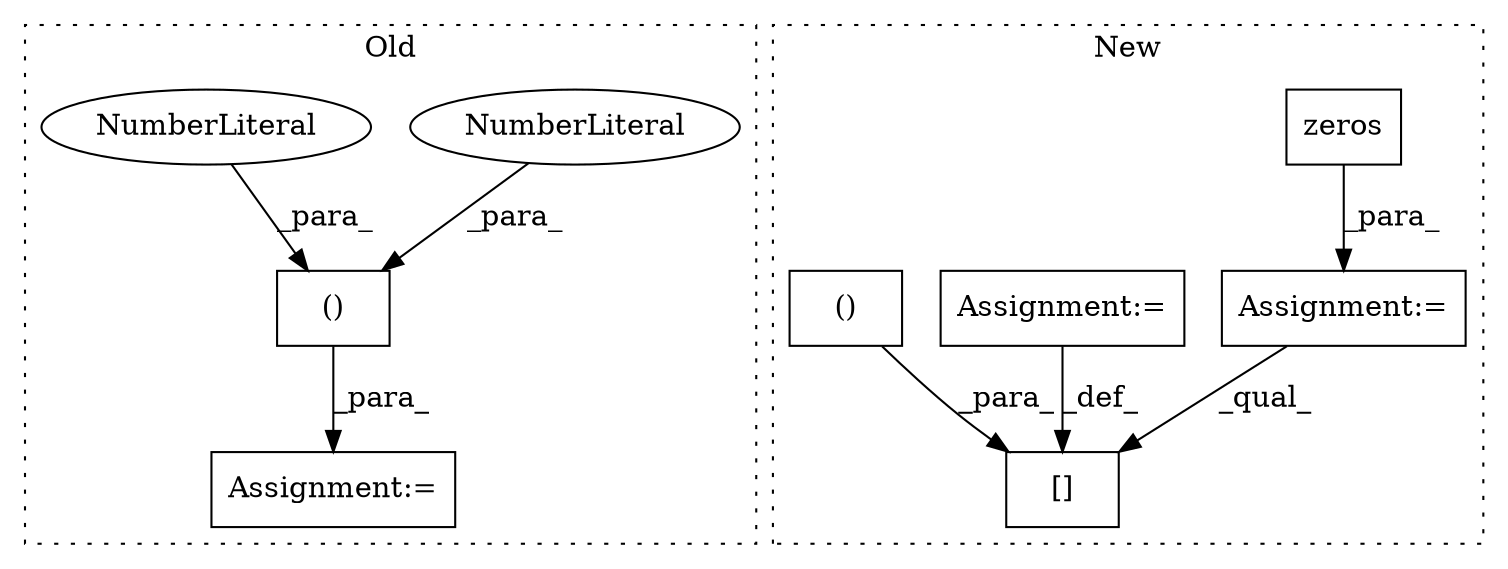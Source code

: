 digraph G {
subgraph cluster0 {
1 [label="()" a="106" s="9913" l="45" shape="box"];
7 [label="Assignment:=" a="7" s="9894" l="1" shape="box"];
8 [label="NumberLiteral" a="34" s="9927" l="1" shape="ellipse"];
9 [label="NumberLiteral" a="34" s="9956" l="2" shape="ellipse"];
label = "Old";
style="dotted";
}
subgraph cluster1 {
2 [label="zeros" a="32" s="9754,9810" l="13,2" shape="box"];
3 [label="Assignment:=" a="7" s="9747" l="1" shape="box"];
4 [label="[]" a="2" s="9894,9956" l="24,2" shape="box"];
5 [label="Assignment:=" a="7" s="9958" l="1" shape="box"];
6 [label="()" a="106" s="9918" l="38" shape="box"];
label = "New";
style="dotted";
}
1 -> 7 [label="_para_"];
2 -> 3 [label="_para_"];
3 -> 4 [label="_qual_"];
5 -> 4 [label="_def_"];
6 -> 4 [label="_para_"];
8 -> 1 [label="_para_"];
9 -> 1 [label="_para_"];
}